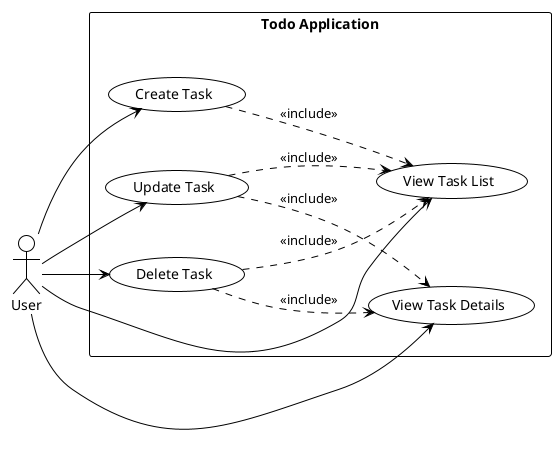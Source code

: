@startuml
!theme plain

left to right direction

actor User as U

rectangle "Todo Application" {
  usecase "View Task List" as UC1
  usecase "View Task Details" as UC2
  usecase "Create Task" as UC3
  usecase "Update Task" as UC4
  usecase "Delete Task" as UC5
}

' User relationships
U --> UC1
U --> UC2
U --> UC3
U --> UC4
U --> UC5

' Include relationships
UC3 ..> UC1 : <<include>>
UC4 ..> UC1 : <<include>>
UC4 ..> UC2 : <<include>>
UC5 ..> UC1 : <<include>>
UC5 ..> UC2 : <<include>>

@enduml 